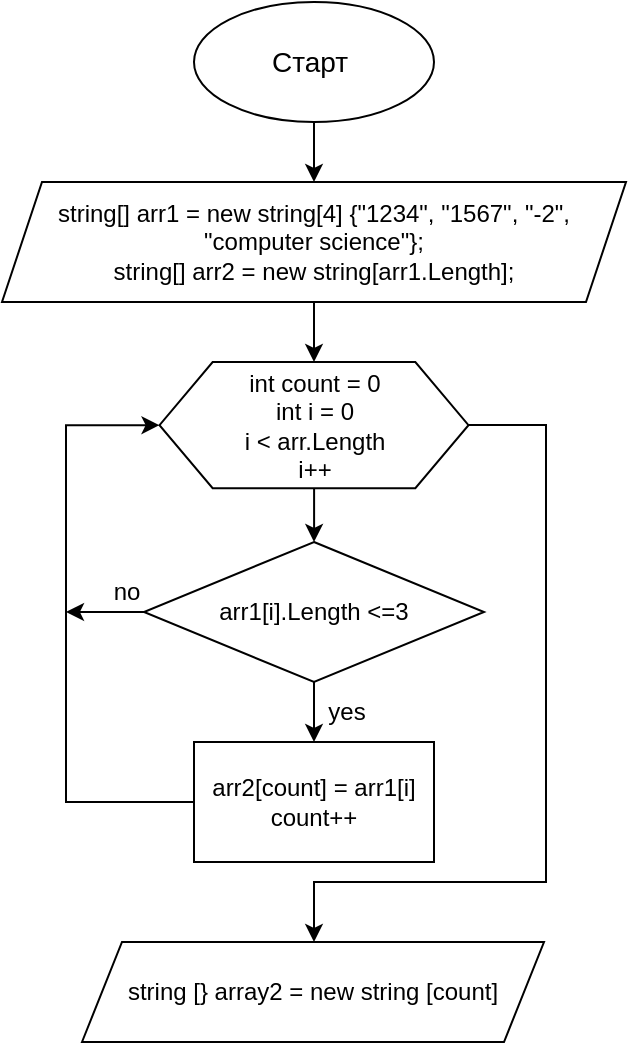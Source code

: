 <mxfile version="22.1.11" type="github">
  <diagram name="Страница — 1" id="rax0nqCCXje8anrDHx_O">
    <mxGraphModel dx="412" dy="475" grid="1" gridSize="10" guides="1" tooltips="1" connect="1" arrows="1" fold="1" page="1" pageScale="1" pageWidth="827" pageHeight="1169" math="0" shadow="0">
      <root>
        <mxCell id="0" />
        <mxCell id="1" parent="0" />
        <mxCell id="s2g8rnF0dsubIWjRQk4w-13" style="edgeStyle=orthogonalEdgeStyle;rounded=0;orthogonalLoop=1;jettySize=auto;html=1;" edge="1" parent="1" source="s2g8rnF0dsubIWjRQk4w-10">
          <mxGeometry relative="1" as="geometry">
            <mxPoint x="414" y="300" as="targetPoint" />
          </mxGeometry>
        </mxCell>
        <mxCell id="s2g8rnF0dsubIWjRQk4w-26" style="edgeStyle=orthogonalEdgeStyle;rounded=0;orthogonalLoop=1;jettySize=auto;html=1;" edge="1" parent="1" source="s2g8rnF0dsubIWjRQk4w-10">
          <mxGeometry relative="1" as="geometry">
            <mxPoint x="414" y="500" as="targetPoint" />
            <Array as="points">
              <mxPoint x="530" y="242" />
              <mxPoint x="530" y="470" />
              <mxPoint x="414" y="470" />
            </Array>
          </mxGeometry>
        </mxCell>
        <mxCell id="s2g8rnF0dsubIWjRQk4w-10" value="" style="verticalLabelPosition=bottom;verticalAlign=top;html=1;shape=hexagon;perimeter=hexagonPerimeter2;arcSize=6;size=0.172;" vertex="1" parent="1">
          <mxGeometry x="336.75" y="210" width="154.5" height="63.13" as="geometry" />
        </mxCell>
        <mxCell id="s2g8rnF0dsubIWjRQk4w-3" style="edgeStyle=orthogonalEdgeStyle;rounded=0;orthogonalLoop=1;jettySize=auto;html=1;" edge="1" parent="1" source="s2g8rnF0dsubIWjRQk4w-1">
          <mxGeometry relative="1" as="geometry">
            <mxPoint x="414" y="120" as="targetPoint" />
          </mxGeometry>
        </mxCell>
        <mxCell id="s2g8rnF0dsubIWjRQk4w-1" value="&lt;font style=&quot;font-size: 14px;&quot;&gt;Старт&amp;nbsp;&lt;/font&gt;" style="ellipse;whiteSpace=wrap;html=1;" vertex="1" parent="1">
          <mxGeometry x="354" y="30" width="120" height="60" as="geometry" />
        </mxCell>
        <mxCell id="s2g8rnF0dsubIWjRQk4w-8" style="edgeStyle=orthogonalEdgeStyle;rounded=0;orthogonalLoop=1;jettySize=auto;html=1;" edge="1" parent="1" source="s2g8rnF0dsubIWjRQk4w-4">
          <mxGeometry relative="1" as="geometry">
            <mxPoint x="414" y="210" as="targetPoint" />
          </mxGeometry>
        </mxCell>
        <mxCell id="s2g8rnF0dsubIWjRQk4w-4" value="string[] arr1 = new string[4] {&quot;1234&quot;, &quot;1567&quot;, &quot;-2&quot;, &quot;computer science&quot;};&#xa;string[] arr2 = new string[arr1.Length];" style="shape=parallelogram;perimeter=parallelogramPerimeter;whiteSpace=wrap;html=1;fixedSize=1;" vertex="1" parent="1">
          <mxGeometry x="258" y="120" width="312" height="60" as="geometry" />
        </mxCell>
        <mxCell id="s2g8rnF0dsubIWjRQk4w-12" value="int count = 0&lt;br&gt;int i = 0&lt;br&gt;i &amp;lt; arr.Length&lt;br&gt;i++" style="text;html=1;align=center;verticalAlign=middle;resizable=0;points=[];autosize=1;strokeColor=none;fillColor=none;" vertex="1" parent="1">
          <mxGeometry x="369" y="206.57" width="90" height="70" as="geometry" />
        </mxCell>
        <mxCell id="s2g8rnF0dsubIWjRQk4w-15" style="edgeStyle=orthogonalEdgeStyle;rounded=0;orthogonalLoop=1;jettySize=auto;html=1;" edge="1" parent="1" source="s2g8rnF0dsubIWjRQk4w-14">
          <mxGeometry relative="1" as="geometry">
            <mxPoint x="414" y="400" as="targetPoint" />
          </mxGeometry>
        </mxCell>
        <mxCell id="s2g8rnF0dsubIWjRQk4w-18" style="edgeStyle=orthogonalEdgeStyle;rounded=0;orthogonalLoop=1;jettySize=auto;html=1;" edge="1" parent="1" source="s2g8rnF0dsubIWjRQk4w-14">
          <mxGeometry relative="1" as="geometry">
            <mxPoint x="290" y="335" as="targetPoint" />
          </mxGeometry>
        </mxCell>
        <mxCell id="s2g8rnF0dsubIWjRQk4w-14" value="arr1[i].Length &amp;lt;=3" style="rhombus;whiteSpace=wrap;html=1;" vertex="1" parent="1">
          <mxGeometry x="329" y="300" width="170" height="70" as="geometry" />
        </mxCell>
        <mxCell id="s2g8rnF0dsubIWjRQk4w-25" style="edgeStyle=orthogonalEdgeStyle;rounded=0;orthogonalLoop=1;jettySize=auto;html=1;entryX=0;entryY=0.5;entryDx=0;entryDy=0;" edge="1" parent="1" source="s2g8rnF0dsubIWjRQk4w-16" target="s2g8rnF0dsubIWjRQk4w-10">
          <mxGeometry relative="1" as="geometry">
            <Array as="points">
              <mxPoint x="290" y="430" />
              <mxPoint x="290" y="242" />
            </Array>
          </mxGeometry>
        </mxCell>
        <mxCell id="s2g8rnF0dsubIWjRQk4w-16" value="arr2[count] = arr1[i]&lt;br&gt;count++" style="rounded=0;whiteSpace=wrap;html=1;" vertex="1" parent="1">
          <mxGeometry x="354" y="400" width="120" height="60" as="geometry" />
        </mxCell>
        <mxCell id="s2g8rnF0dsubIWjRQk4w-17" value="yes" style="text;html=1;align=center;verticalAlign=middle;resizable=0;points=[];autosize=1;strokeColor=none;fillColor=none;" vertex="1" parent="1">
          <mxGeometry x="410" y="370" width="40" height="30" as="geometry" />
        </mxCell>
        <mxCell id="s2g8rnF0dsubIWjRQk4w-19" value="no" style="text;html=1;align=center;verticalAlign=middle;resizable=0;points=[];autosize=1;strokeColor=none;fillColor=none;" vertex="1" parent="1">
          <mxGeometry x="300" y="310" width="40" height="30" as="geometry" />
        </mxCell>
        <mxCell id="s2g8rnF0dsubIWjRQk4w-27" value="string [} array2 = new string [count]&lt;br&gt;" style="shape=parallelogram;perimeter=parallelogramPerimeter;whiteSpace=wrap;html=1;fixedSize=1;" vertex="1" parent="1">
          <mxGeometry x="298" y="500" width="231" height="50" as="geometry" />
        </mxCell>
      </root>
    </mxGraphModel>
  </diagram>
</mxfile>
